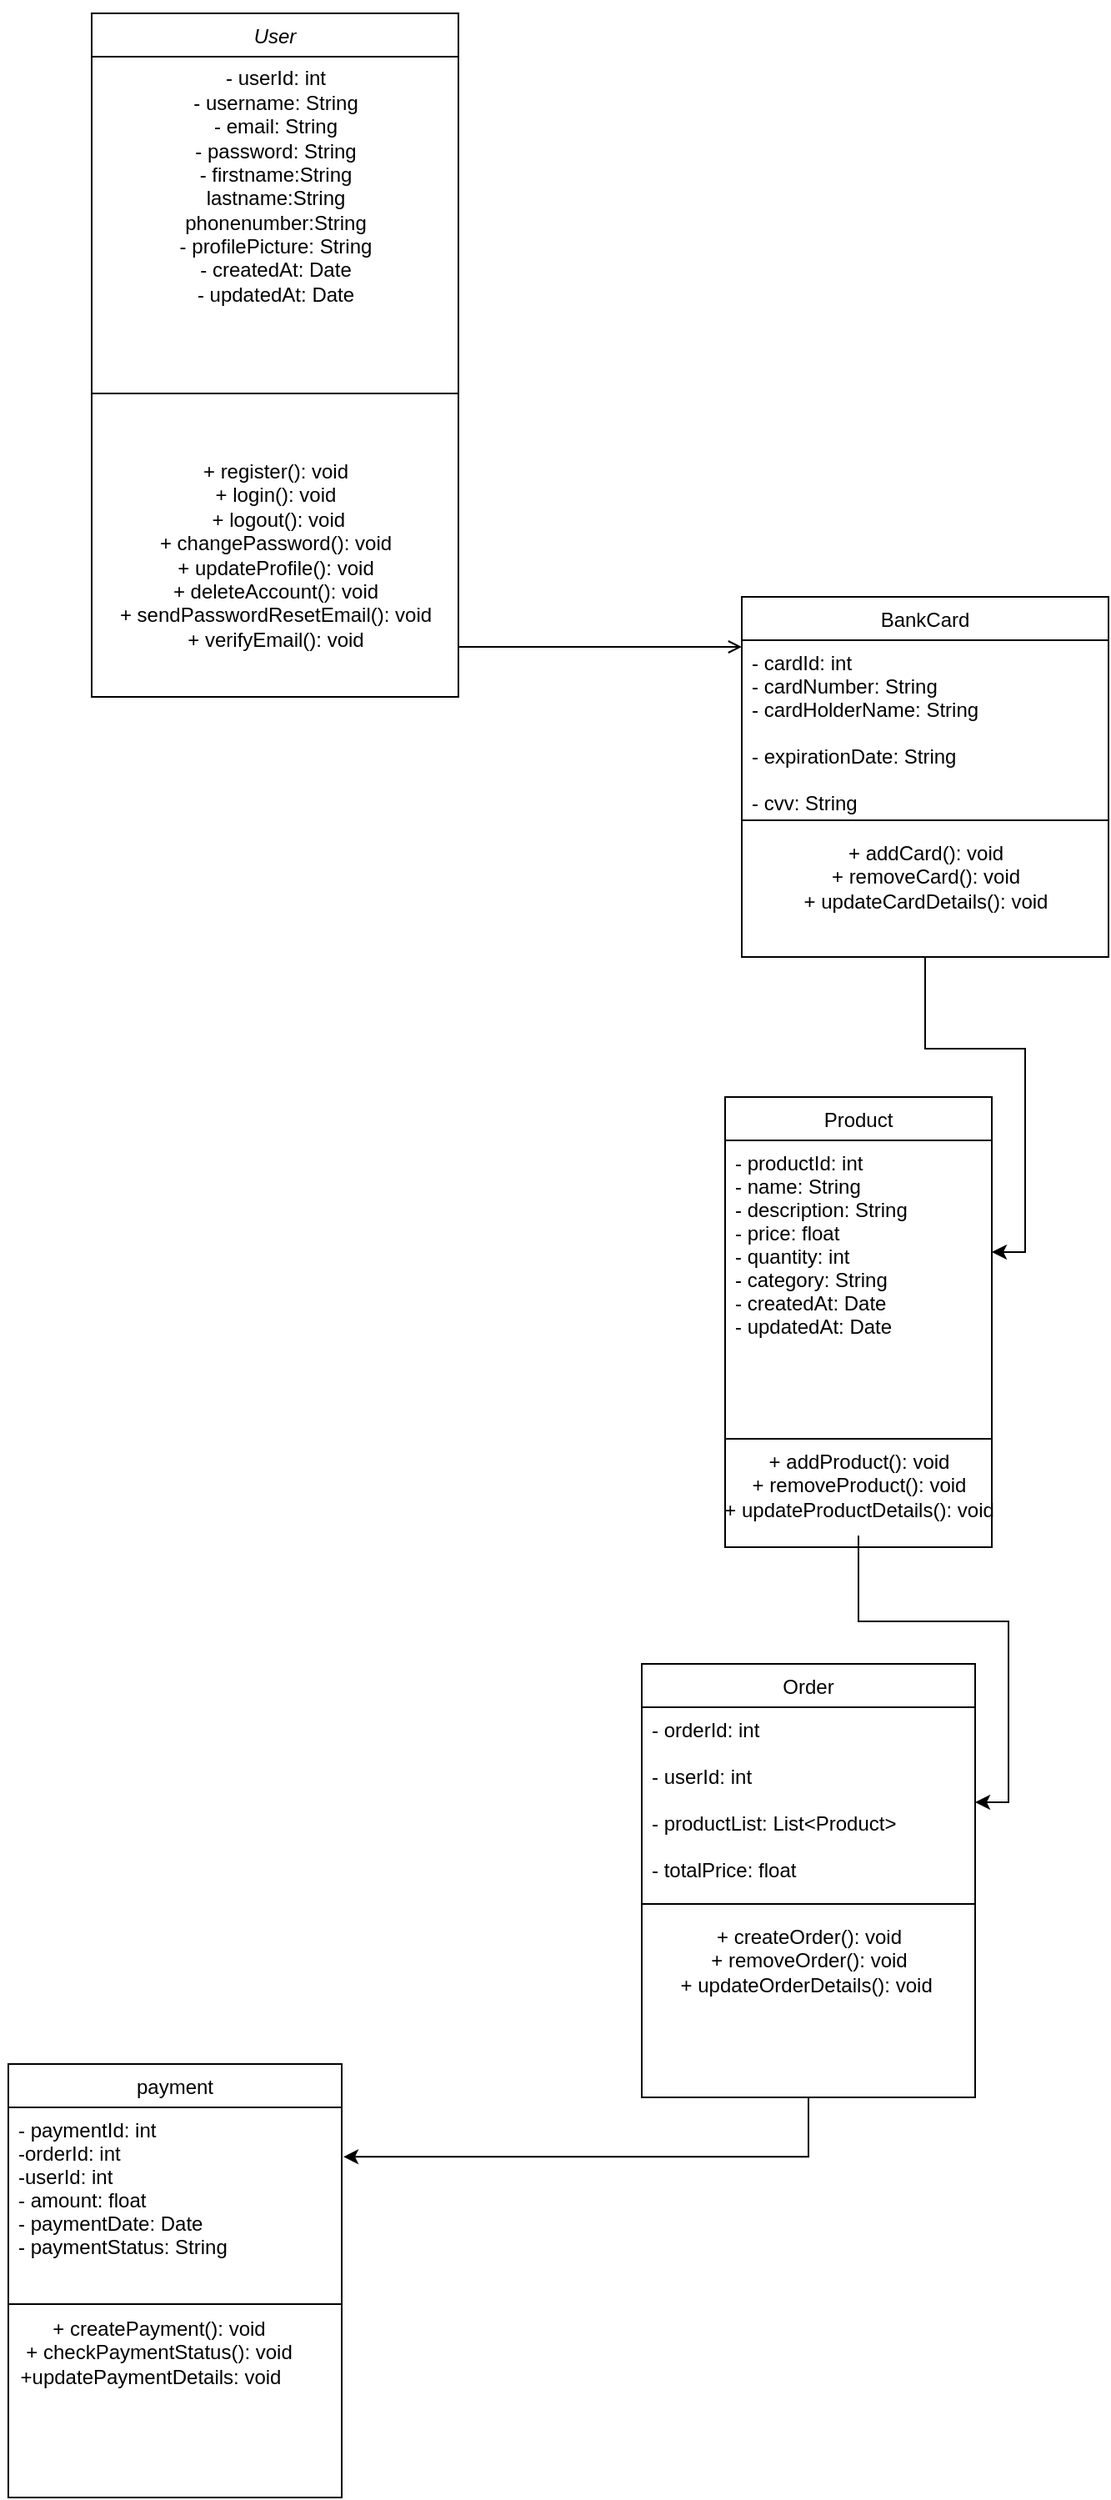 <mxfile version="24.7.5">
  <diagram id="C5RBs43oDa-KdzZeNtuy" name="Page-1">
    <mxGraphModel dx="979" dy="1639" grid="1" gridSize="10" guides="1" tooltips="1" connect="1" arrows="1" fold="1" page="1" pageScale="1" pageWidth="827" pageHeight="1169" math="0" shadow="0">
      <root>
        <mxCell id="WIyWlLk6GJQsqaUBKTNV-0" />
        <mxCell id="WIyWlLk6GJQsqaUBKTNV-1" parent="WIyWlLk6GJQsqaUBKTNV-0" />
        <mxCell id="csjGQ0CITyOqNGNX8zxM-1" style="edgeStyle=orthogonalEdgeStyle;rounded=0;orthogonalLoop=1;jettySize=auto;html=1;exitX=0.5;exitY=0;exitDx=0;exitDy=0;entryX=0.5;entryY=0;entryDx=0;entryDy=0;" edge="1" parent="WIyWlLk6GJQsqaUBKTNV-1" source="zkfFHV4jXpPFQw0GAbJ--0" target="zkfFHV4jXpPFQw0GAbJ--0">
          <mxGeometry relative="1" as="geometry">
            <mxPoint x="240" y="20" as="targetPoint" />
          </mxGeometry>
        </mxCell>
        <mxCell id="zkfFHV4jXpPFQw0GAbJ--0" value="User" style="swimlane;fontStyle=2;align=center;verticalAlign=top;childLayout=stackLayout;horizontal=1;startSize=26;horizontalStack=0;resizeParent=1;resizeLast=0;collapsible=1;marginBottom=0;rounded=0;shadow=0;strokeWidth=1;" parent="WIyWlLk6GJQsqaUBKTNV-1" vertex="1">
          <mxGeometry x="100" y="-230" width="220" height="410" as="geometry">
            <mxRectangle x="230" y="140" width="160" height="26" as="alternateBounds" />
          </mxGeometry>
        </mxCell>
        <mxCell id="csjGQ0CITyOqNGNX8zxM-0" value="- &lt;span class=&quot;hljs-attr&quot;&gt;userId&lt;/span&gt;: int&lt;br&gt;&lt;div&gt;&lt;span style=&quot;background-color: initial;&quot;&gt;- &lt;/span&gt;&lt;span style=&quot;background-color: initial;&quot; class=&quot;hljs-attr&quot;&gt;username&lt;/span&gt;&lt;span style=&quot;background-color: initial;&quot;&gt;: &lt;/span&gt;&lt;span style=&quot;background-color: initial;&quot; class=&quot;hljs-title class_&quot;&gt;String&lt;/span&gt;&lt;/div&gt;&lt;div&gt;&lt;span style=&quot;background-color: initial;&quot;&gt;- &lt;/span&gt;&lt;span style=&quot;background-color: initial;&quot; class=&quot;hljs-attr&quot;&gt;email&lt;/span&gt;&lt;span style=&quot;background-color: initial;&quot;&gt;: &lt;/span&gt;&lt;span style=&quot;background-color: initial;&quot; class=&quot;hljs-title class_&quot;&gt;String&lt;/span&gt;&lt;/div&gt;&lt;div&gt;&lt;span style=&quot;background-color: initial;&quot; class=&quot;hljs-title class_&quot;&gt;- &lt;span class=&quot;hljs-attr&quot;&gt;password&lt;/span&gt;: &lt;span class=&quot;hljs-title class_&quot;&gt;String&lt;/span&gt;&lt;br&gt;&lt;/span&gt;&lt;/div&gt;&lt;div&gt;&lt;span style=&quot;background-color: initial;&quot; class=&quot;hljs-title class_&quot;&gt;&lt;span class=&quot;hljs-title class_&quot;&gt;- firstname:String&lt;/span&gt;&lt;/span&gt;&lt;/div&gt;&lt;div&gt;&lt;span style=&quot;background-color: initial;&quot; class=&quot;hljs-title class_&quot;&gt;&lt;span class=&quot;hljs-title class_&quot;&gt;lastname:String&lt;/span&gt;&lt;/span&gt;&lt;/div&gt;&lt;div&gt;&lt;span style=&quot;background-color: initial;&quot; class=&quot;hljs-title class_&quot;&gt;&lt;span class=&quot;hljs-title class_&quot;&gt;phonenumber:String&lt;/span&gt;&lt;/span&gt;&lt;/div&gt;&lt;div&gt;&lt;span style=&quot;background-color: initial;&quot; class=&quot;hljs-title class_&quot;&gt;&lt;span class=&quot;hljs-title class_&quot;&gt;- &lt;span class=&quot;hljs-attr&quot;&gt;profilePicture&lt;/span&gt;: &lt;span class=&quot;hljs-title class_&quot;&gt;String&lt;/span&gt;&lt;br&gt;&lt;/span&gt;&lt;/span&gt;&lt;/div&gt;&lt;div&gt;- &lt;span class=&quot;hljs-attr&quot;&gt;createdAt&lt;/span&gt;: &lt;span class=&quot;hljs-title class_&quot;&gt;Date&lt;/span&gt;&lt;br&gt;&lt;/div&gt;&lt;div&gt;&lt;span class=&quot;hljs-title class_&quot;&gt;- updated&lt;span class=&quot;hljs-attr&quot;&gt;At&lt;/span&gt;: &lt;span class=&quot;hljs-title class_&quot;&gt;Date&lt;/span&gt;&lt;br&gt;&lt;/span&gt;&lt;/div&gt;&lt;div&gt;&amp;nbsp;&lt;/div&gt;" style="text;html=1;align=center;verticalAlign=middle;resizable=0;points=[];autosize=1;strokeColor=none;fillColor=none;" vertex="1" parent="zkfFHV4jXpPFQw0GAbJ--0">
          <mxGeometry y="26" width="220" height="170" as="geometry" />
        </mxCell>
        <mxCell id="zkfFHV4jXpPFQw0GAbJ--4" value="&lt;div&gt;&lt;br&gt;&lt;/div&gt;&lt;div&gt;&lt;br&gt;&lt;/div&gt;" style="line;html=1;strokeWidth=1;align=left;verticalAlign=middle;spacingTop=-1;spacingLeft=3;spacingRight=3;rotatable=0;labelPosition=right;points=[];portConstraint=eastwest;" parent="zkfFHV4jXpPFQw0GAbJ--0" vertex="1">
          <mxGeometry y="196" width="220" height="64" as="geometry" />
        </mxCell>
        <mxCell id="csjGQ0CITyOqNGNX8zxM-2" value="+ &lt;span class=&quot;hljs-title function_&quot;&gt;register&lt;/span&gt;(): &lt;span class=&quot;hljs-keyword&quot;&gt;void&lt;/span&gt;&lt;div&gt;&lt;span class=&quot;hljs-keyword&quot;&gt;+ &lt;span class=&quot;hljs-title function_&quot;&gt;login&lt;/span&gt;(): &lt;span class=&quot;hljs-keyword&quot;&gt;void&lt;/span&gt;&lt;br&gt;&lt;/span&gt;&lt;/div&gt;&lt;div&gt;&lt;span class=&quot;hljs-keyword&quot;&gt;&lt;span class=&quot;hljs-keyword&quot;&gt;&amp;nbsp;+ &lt;span class=&quot;hljs-title function_&quot;&gt;logout&lt;/span&gt;(): &lt;span class=&quot;hljs-keyword&quot;&gt;void&lt;/span&gt;&lt;br&gt;&lt;/span&gt;&lt;/span&gt;&lt;/div&gt;&lt;div&gt;&lt;span class=&quot;hljs-keyword&quot;&gt;&lt;span class=&quot;hljs-keyword&quot;&gt;&lt;span class=&quot;hljs-keyword&quot;&gt;+ &lt;span class=&quot;hljs-title function_&quot;&gt;changePassword&lt;/span&gt;(): &lt;span class=&quot;hljs-keyword&quot;&gt;void&lt;/span&gt;&lt;br&gt;&lt;/span&gt;&lt;/span&gt;&lt;/span&gt;&lt;/div&gt;&lt;div&gt;&lt;span class=&quot;hljs-keyword&quot;&gt;&lt;span class=&quot;hljs-keyword&quot;&gt;&lt;span class=&quot;hljs-keyword&quot;&gt;&lt;span class=&quot;hljs-keyword&quot;&gt;+ &lt;span class=&quot;hljs-title function_&quot;&gt;updateProfile&lt;/span&gt;(): &lt;span class=&quot;hljs-keyword&quot;&gt;void&lt;/span&gt;&lt;br&gt;&lt;/span&gt;&lt;/span&gt;&lt;/span&gt;&lt;/span&gt;&lt;/div&gt;&lt;div&gt;&lt;span class=&quot;hljs-keyword&quot;&gt;&lt;span class=&quot;hljs-keyword&quot;&gt;&lt;span class=&quot;hljs-keyword&quot;&gt;&lt;span class=&quot;hljs-keyword&quot;&gt;&lt;span class=&quot;hljs-keyword&quot;&gt;+ &lt;span class=&quot;hljs-title function_&quot;&gt;deleteAccount&lt;/span&gt;(): &lt;span class=&quot;hljs-keyword&quot;&gt;void&lt;/span&gt;&lt;br&gt;&lt;/span&gt;&lt;/span&gt;&lt;/span&gt;&lt;/span&gt;&lt;/span&gt;&lt;/div&gt;&lt;div&gt;&lt;span class=&quot;hljs-keyword&quot;&gt;&lt;span class=&quot;hljs-keyword&quot;&gt;&lt;span class=&quot;hljs-keyword&quot;&gt;&lt;span class=&quot;hljs-keyword&quot;&gt;&lt;span class=&quot;hljs-keyword&quot;&gt;&lt;span class=&quot;hljs-keyword&quot;&gt;+ &lt;span class=&quot;hljs-title function_&quot;&gt;sendPasswordResetEmail&lt;/span&gt;(): &lt;span class=&quot;hljs-keyword&quot;&gt;void&lt;/span&gt;&lt;br&gt;&lt;/span&gt;&lt;/span&gt;&lt;/span&gt;&lt;/span&gt;&lt;/span&gt;&lt;/span&gt;&lt;/div&gt;&lt;div&gt;&lt;span class=&quot;hljs-keyword&quot;&gt;&lt;span class=&quot;hljs-keyword&quot;&gt;&lt;span class=&quot;hljs-keyword&quot;&gt;&lt;span class=&quot;hljs-keyword&quot;&gt;&lt;span class=&quot;hljs-keyword&quot;&gt;&lt;span class=&quot;hljs-keyword&quot;&gt;&lt;span class=&quot;hljs-keyword&quot;&gt;+ &lt;span class=&quot;hljs-title function_&quot;&gt;verifyEmail&lt;/span&gt;(): &lt;span class=&quot;hljs-keyword&quot;&gt;void&lt;/span&gt;&lt;br&gt;&lt;/span&gt;&lt;/span&gt;&lt;/span&gt;&lt;/span&gt;&lt;/span&gt;&lt;/span&gt;&lt;/span&gt;&lt;/div&gt;" style="text;html=1;align=center;verticalAlign=middle;resizable=0;points=[];autosize=1;strokeColor=none;fillColor=none;" vertex="1" parent="zkfFHV4jXpPFQw0GAbJ--0">
          <mxGeometry y="260" width="220" height="130" as="geometry" />
        </mxCell>
        <mxCell id="zkfFHV4jXpPFQw0GAbJ--6" value="payment" style="swimlane;fontStyle=0;align=center;verticalAlign=top;childLayout=stackLayout;horizontal=1;startSize=26;horizontalStack=0;resizeParent=1;resizeLast=0;collapsible=1;marginBottom=0;rounded=0;shadow=0;strokeWidth=1;" parent="WIyWlLk6GJQsqaUBKTNV-1" vertex="1">
          <mxGeometry x="50" y="1000" width="200" height="260" as="geometry">
            <mxRectangle x="130" y="380" width="160" height="26" as="alternateBounds" />
          </mxGeometry>
        </mxCell>
        <mxCell id="zkfFHV4jXpPFQw0GAbJ--7" value="- paymentId: int&#xa;-orderId: int&#xa;-userId: int&#xa;- amount: float&#xa;- paymentDate: Date&#xa;- paymentStatus: String&#xa;&#xa;" style="text;align=left;verticalAlign=top;spacingLeft=4;spacingRight=4;overflow=hidden;rotatable=0;points=[[0,0.5],[1,0.5]];portConstraint=eastwest;" parent="zkfFHV4jXpPFQw0GAbJ--6" vertex="1">
          <mxGeometry y="26" width="200" height="114" as="geometry" />
        </mxCell>
        <mxCell id="zkfFHV4jXpPFQw0GAbJ--9" value="" style="line;html=1;strokeWidth=1;align=left;verticalAlign=middle;spacingTop=-1;spacingLeft=3;spacingRight=3;rotatable=0;labelPosition=right;points=[];portConstraint=eastwest;" parent="zkfFHV4jXpPFQw0GAbJ--6" vertex="1">
          <mxGeometry y="140" width="200" height="8" as="geometry" />
        </mxCell>
        <mxCell id="zkfFHV4jXpPFQw0GAbJ--13" value="Product" style="swimlane;fontStyle=0;align=center;verticalAlign=top;childLayout=stackLayout;horizontal=1;startSize=26;horizontalStack=0;resizeParent=1;resizeLast=0;collapsible=1;marginBottom=0;rounded=0;shadow=0;strokeWidth=1;" parent="WIyWlLk6GJQsqaUBKTNV-1" vertex="1">
          <mxGeometry x="480" y="420" width="160" height="270" as="geometry">
            <mxRectangle x="340" y="380" width="170" height="26" as="alternateBounds" />
          </mxGeometry>
        </mxCell>
        <mxCell id="zkfFHV4jXpPFQw0GAbJ--14" value="- productId: int&#xa;- name: String&#xa;- description: String&#xa;- price: float&#xa;- quantity: int&#xa;- category: String&#xa;- createdAt: Date&#xa;- updatedAt: Date&#xa;&#xa;" style="text;align=left;verticalAlign=top;spacingLeft=4;spacingRight=4;overflow=hidden;rotatable=0;points=[[0,0.5],[1,0.5]];portConstraint=eastwest;" parent="zkfFHV4jXpPFQw0GAbJ--13" vertex="1">
          <mxGeometry y="26" width="160" height="134" as="geometry" />
        </mxCell>
        <mxCell id="zkfFHV4jXpPFQw0GAbJ--15" value="" style="line;html=1;strokeWidth=1;align=left;verticalAlign=middle;spacingTop=-1;spacingLeft=3;spacingRight=3;rotatable=0;labelPosition=right;points=[];portConstraint=eastwest;" parent="zkfFHV4jXpPFQw0GAbJ--13" vertex="1">
          <mxGeometry y="160" width="160" height="90" as="geometry" />
        </mxCell>
        <mxCell id="csjGQ0CITyOqNGNX8zxM-4" value="" style="edgeStyle=orthogonalEdgeStyle;rounded=0;orthogonalLoop=1;jettySize=auto;html=1;" edge="1" parent="WIyWlLk6GJQsqaUBKTNV-1" source="zkfFHV4jXpPFQw0GAbJ--17" target="zkfFHV4jXpPFQw0GAbJ--14">
          <mxGeometry relative="1" as="geometry" />
        </mxCell>
        <mxCell id="zkfFHV4jXpPFQw0GAbJ--17" value="BankCard" style="swimlane;fontStyle=0;align=center;verticalAlign=top;childLayout=stackLayout;horizontal=1;startSize=26;horizontalStack=0;resizeParent=1;resizeLast=0;collapsible=1;marginBottom=0;rounded=0;shadow=0;strokeWidth=1;" parent="WIyWlLk6GJQsqaUBKTNV-1" vertex="1">
          <mxGeometry x="490" y="120" width="220" height="216" as="geometry">
            <mxRectangle x="550" y="140" width="160" height="26" as="alternateBounds" />
          </mxGeometry>
        </mxCell>
        <mxCell id="zkfFHV4jXpPFQw0GAbJ--24" value="- cardId: int&#xa;- cardNumber: String&#xa;- cardHolderName: String&#xa;&#xa;- expirationDate: String&#xa;&#xa;- cvv: String&#xa;&#xa;- userId: int&#xa;" style="text;align=left;verticalAlign=top;spacingLeft=4;spacingRight=4;overflow=hidden;rotatable=0;points=[[0,0.5],[1,0.5]];portConstraint=eastwest;" parent="zkfFHV4jXpPFQw0GAbJ--17" vertex="1">
          <mxGeometry y="26" width="220" height="104" as="geometry" />
        </mxCell>
        <mxCell id="zkfFHV4jXpPFQw0GAbJ--23" value="" style="line;html=1;strokeWidth=1;align=left;verticalAlign=middle;spacingTop=-1;spacingLeft=3;spacingRight=3;rotatable=0;labelPosition=right;points=[];portConstraint=eastwest;" parent="zkfFHV4jXpPFQw0GAbJ--17" vertex="1">
          <mxGeometry y="130" width="220" height="8" as="geometry" />
        </mxCell>
        <mxCell id="csjGQ0CITyOqNGNX8zxM-3" value="+ &lt;span class=&quot;hljs-built_in&quot;&gt;addCard&lt;/span&gt;(): &lt;span class=&quot;hljs-type&quot;&gt;void&lt;/span&gt;&lt;div&gt;&lt;span class=&quot;hljs-type&quot;&gt;+ &lt;span class=&quot;hljs-built_in&quot;&gt;removeCard&lt;/span&gt;(): &lt;span class=&quot;hljs-type&quot;&gt;void&lt;/span&gt;&lt;br&gt;&lt;/span&gt;&lt;/div&gt;&lt;div&gt;&lt;span class=&quot;hljs-type&quot;&gt;&lt;span class=&quot;hljs-type&quot;&gt;+ &lt;span class=&quot;hljs-built_in&quot;&gt;updateCardDetails&lt;/span&gt;(): &lt;span class=&quot;hljs-type&quot;&gt;void&lt;/span&gt;&lt;br&gt;&lt;/span&gt;&lt;/span&gt;&lt;/div&gt;" style="text;html=1;align=center;verticalAlign=middle;resizable=0;points=[];autosize=1;strokeColor=none;fillColor=none;" vertex="1" parent="zkfFHV4jXpPFQw0GAbJ--17">
          <mxGeometry y="138" width="220" height="60" as="geometry" />
        </mxCell>
        <mxCell id="zkfFHV4jXpPFQw0GAbJ--26" value="" style="endArrow=open;shadow=0;strokeWidth=1;rounded=0;curved=0;endFill=1;edgeStyle=elbowEdgeStyle;elbow=vertical;" parent="WIyWlLk6GJQsqaUBKTNV-1" source="zkfFHV4jXpPFQw0GAbJ--0" target="zkfFHV4jXpPFQw0GAbJ--17" edge="1">
          <mxGeometry x="0.5" y="41" relative="1" as="geometry">
            <mxPoint x="380" y="192" as="sourcePoint" />
            <mxPoint x="540" y="192" as="targetPoint" />
            <mxPoint x="-40" y="32" as="offset" />
          </mxGeometry>
        </mxCell>
        <mxCell id="csjGQ0CITyOqNGNX8zxM-17" value="" style="edgeStyle=orthogonalEdgeStyle;rounded=0;orthogonalLoop=1;jettySize=auto;html=1;" edge="1" parent="WIyWlLk6GJQsqaUBKTNV-1" source="csjGQ0CITyOqNGNX8zxM-5" target="csjGQ0CITyOqNGNX8zxM-15">
          <mxGeometry relative="1" as="geometry" />
        </mxCell>
        <mxCell id="csjGQ0CITyOqNGNX8zxM-5" value="&lt;span class=&quot;hljs-string&quot;&gt;+&lt;/span&gt; &lt;span class=&quot;hljs-string&quot;&gt;addProduct():&lt;/span&gt; &lt;span class=&quot;hljs-string&quot;&gt;void&lt;/span&gt;&lt;div&gt;&lt;span class=&quot;hljs-string&quot;&gt;&lt;span class=&quot;hljs-string&quot;&gt;+&lt;/span&gt; &lt;span class=&quot;hljs-string&quot;&gt;removeProduct():&lt;/span&gt; &lt;span class=&quot;hljs-string&quot;&gt;void&lt;/span&gt;&lt;br&gt;&lt;/span&gt;&lt;/div&gt;&lt;div&gt;&lt;span class=&quot;hljs-string&quot;&gt;&lt;span class=&quot;hljs-string&quot;&gt;&lt;span class=&quot;hljs-string&quot;&gt;+&lt;/span&gt; &lt;span class=&quot;hljs-string&quot;&gt;updateProductDetails():&lt;/span&gt; &lt;span class=&quot;hljs-string&quot;&gt;void&lt;/span&gt;&lt;br&gt;&lt;/span&gt;&lt;/span&gt;&lt;/div&gt;" style="text;html=1;align=center;verticalAlign=middle;resizable=0;points=[];autosize=1;strokeColor=none;fillColor=none;" vertex="1" parent="WIyWlLk6GJQsqaUBKTNV-1">
          <mxGeometry x="465" y="623" width="190" height="60" as="geometry" />
        </mxCell>
        <mxCell id="csjGQ0CITyOqNGNX8zxM-14" value="Order" style="swimlane;fontStyle=0;align=center;verticalAlign=top;childLayout=stackLayout;horizontal=1;startSize=26;horizontalStack=0;resizeParent=1;resizeLast=0;collapsible=1;marginBottom=0;rounded=0;shadow=0;strokeWidth=1;" vertex="1" parent="WIyWlLk6GJQsqaUBKTNV-1">
          <mxGeometry x="430" y="760" width="200" height="260" as="geometry">
            <mxRectangle x="130" y="380" width="160" height="26" as="alternateBounds" />
          </mxGeometry>
        </mxCell>
        <mxCell id="csjGQ0CITyOqNGNX8zxM-15" value="- orderId: int&#xa;&#xa;- userId: int&#xa;&#xa;- productList: List&lt;Product&gt;&#xa;&#xa;- totalPrice: float&#xa;&#xa;- orderDate: Date&#xa;&#xa;" style="text;align=left;verticalAlign=top;spacingLeft=4;spacingRight=4;overflow=hidden;rotatable=0;points=[[0,0.5],[1,0.5]];portConstraint=eastwest;" vertex="1" parent="csjGQ0CITyOqNGNX8zxM-14">
          <mxGeometry y="26" width="200" height="114" as="geometry" />
        </mxCell>
        <mxCell id="csjGQ0CITyOqNGNX8zxM-16" value="" style="line;html=1;strokeWidth=1;align=left;verticalAlign=middle;spacingTop=-1;spacingLeft=3;spacingRight=3;rotatable=0;labelPosition=right;points=[];portConstraint=eastwest;" vertex="1" parent="csjGQ0CITyOqNGNX8zxM-14">
          <mxGeometry y="140" width="200" height="8" as="geometry" />
        </mxCell>
        <mxCell id="csjGQ0CITyOqNGNX8zxM-7" value="&lt;span class=&quot;hljs-operator&quot;&gt;+&lt;/span&gt; createOrder(): void&lt;br&gt;&lt;div&gt;&lt;span style=&quot;background-color: initial;&quot; class=&quot;hljs-operator&quot;&gt;+&lt;/span&gt;&lt;span style=&quot;background-color: initial;&quot;&gt; removeOrder(): void&lt;/span&gt;&lt;/div&gt;&lt;div&gt;&lt;span style=&quot;background-color: initial;&quot; class=&quot;hljs-operator&quot;&gt;+&lt;/span&gt;&lt;span style=&quot;background-color: initial;&quot;&gt; updateOrderDetails(): void&lt;/span&gt;&amp;nbsp;&lt;/div&gt;" style="text;html=1;align=center;verticalAlign=middle;resizable=0;points=[];autosize=1;strokeColor=none;fillColor=none;" vertex="1" parent="csjGQ0CITyOqNGNX8zxM-14">
          <mxGeometry y="148" width="200" height="60" as="geometry" />
        </mxCell>
        <mxCell id="csjGQ0CITyOqNGNX8zxM-18" style="edgeStyle=orthogonalEdgeStyle;rounded=0;orthogonalLoop=1;jettySize=auto;html=1;entryX=1.005;entryY=0.26;entryDx=0;entryDy=0;entryPerimeter=0;" edge="1" parent="WIyWlLk6GJQsqaUBKTNV-1" source="csjGQ0CITyOqNGNX8zxM-14" target="zkfFHV4jXpPFQw0GAbJ--7">
          <mxGeometry relative="1" as="geometry" />
        </mxCell>
        <mxCell id="csjGQ0CITyOqNGNX8zxM-19" value="&lt;span class=&quot;hljs-operator&quot;&gt;+&lt;/span&gt; createPayment(): void&lt;br&gt;&lt;div&gt;&lt;span style=&quot;background-color: initial;&quot; class=&quot;hljs-operator&quot;&gt;+&lt;/span&gt;&lt;span style=&quot;background-color: initial;&quot;&gt; checkPaymentStatus(): void&lt;/span&gt;&lt;/div&gt;&lt;div&gt;+updatePaymentDetails: void&amp;nbsp; &amp;nbsp;&lt;/div&gt;" style="text;html=1;align=center;verticalAlign=middle;resizable=0;points=[];autosize=1;strokeColor=none;fillColor=none;" vertex="1" parent="WIyWlLk6GJQsqaUBKTNV-1">
          <mxGeometry x="45" y="1143" width="190" height="60" as="geometry" />
        </mxCell>
      </root>
    </mxGraphModel>
  </diagram>
</mxfile>
